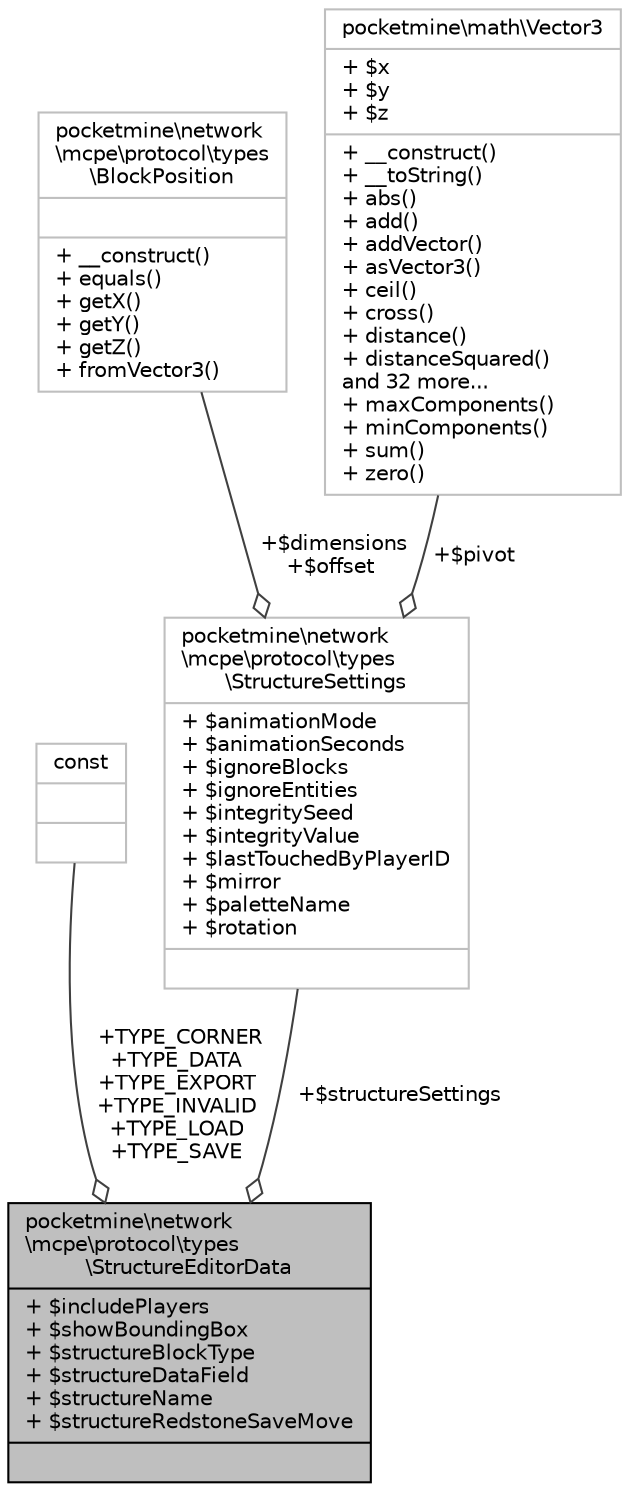digraph "pocketmine\network\mcpe\protocol\types\StructureEditorData"
{
 // INTERACTIVE_SVG=YES
 // LATEX_PDF_SIZE
  edge [fontname="Helvetica",fontsize="10",labelfontname="Helvetica",labelfontsize="10"];
  node [fontname="Helvetica",fontsize="10",shape=record];
  Node1 [label="{pocketmine\\network\l\\mcpe\\protocol\\types\l\\StructureEditorData\n|+ $includePlayers\l+ $showBoundingBox\l+ $structureBlockType\l+ $structureDataField\l+ $structureName\l+ $structureRedstoneSaveMove\l|}",height=0.2,width=0.4,color="black", fillcolor="grey75", style="filled", fontcolor="black",tooltip=" "];
  Node2 -> Node1 [color="grey25",fontsize="10",style="solid",label=" +TYPE_CORNER\n+TYPE_DATA\n+TYPE_EXPORT\n+TYPE_INVALID\n+TYPE_LOAD\n+TYPE_SAVE" ,arrowhead="odiamond",fontname="Helvetica"];
  Node2 [label="{const\n||}",height=0.2,width=0.4,color="grey75", fillcolor="white", style="filled",tooltip=" "];
  Node3 -> Node1 [color="grey25",fontsize="10",style="solid",label=" +$structureSettings" ,arrowhead="odiamond",fontname="Helvetica"];
  Node3 [label="{pocketmine\\network\l\\mcpe\\protocol\\types\l\\StructureSettings\n|+ $animationMode\l+ $animationSeconds\l+ $ignoreBlocks\l+ $ignoreEntities\l+ $integritySeed\l+ $integrityValue\l+ $lastTouchedByPlayerID\l+ $mirror\l+ $paletteName\l+ $rotation\l|}",height=0.2,width=0.4,color="grey75", fillcolor="white", style="filled",URL="$d0/d65/classpocketmine_1_1network_1_1mcpe_1_1protocol_1_1types_1_1_structure_settings.html",tooltip=" "];
  Node4 -> Node3 [color="grey25",fontsize="10",style="solid",label=" +$dimensions\n+$offset" ,arrowhead="odiamond",fontname="Helvetica"];
  Node4 [label="{pocketmine\\network\l\\mcpe\\protocol\\types\l\\BlockPosition\n||+ __construct()\l+ equals()\l+ getX()\l+ getY()\l+ getZ()\l+ fromVector3()\l}",height=0.2,width=0.4,color="grey75", fillcolor="white", style="filled",URL="$d1/d5f/classpocketmine_1_1network_1_1mcpe_1_1protocol_1_1types_1_1_block_position.html",tooltip=" "];
  Node5 -> Node3 [color="grey25",fontsize="10",style="solid",label=" +$pivot" ,arrowhead="odiamond",fontname="Helvetica"];
  Node5 [label="{pocketmine\\math\\Vector3\n|+ $x\l+ $y\l+ $z\l|+ __construct()\l+ __toString()\l+ abs()\l+ add()\l+ addVector()\l+ asVector3()\l+ ceil()\l+ cross()\l+ distance()\l+ distanceSquared()\land 32 more...\l+ maxComponents()\l+ minComponents()\l+ sum()\l+ zero()\l}",height=0.2,width=0.4,color="grey75", fillcolor="white", style="filled",URL="$d2/d90/classpocketmine_1_1math_1_1_vector3.html",tooltip=" "];
}
